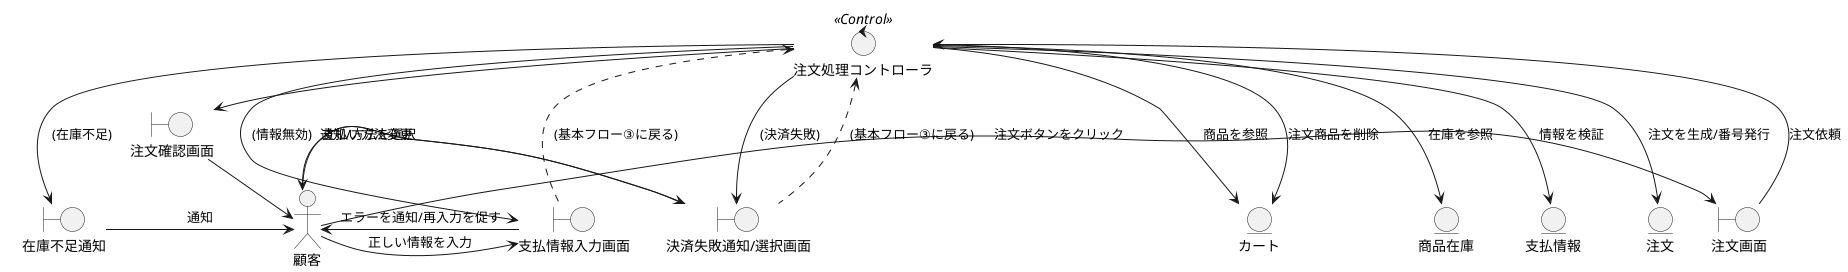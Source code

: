 @startuml Robustness Diagram - Order Flow Optimized

' 要素の定義
actor "顧客" as User

' バウンダリ要素
boundary "注文画面" as B_Order
boundary "注文確認画面" as B_Confirm
boundary "在庫不足通知" as B_Stock_Error
boundary "支払情報入力画面" as B_Pay_Input
boundary "決済失敗通知/選択画面" as B_Pay_Fail

' コントロール要素を一つに集約し、関連する操作を記述
control "注文処理コントローラ" as C_Order_Main <<Control>>

' エンティティ要素
entity "カート" as E_Cart
entity "商品在庫" as E_Stock
entity "支払情報" as E_Payment
entity "注文" as E_Order

'======================================================
' 基本フロー (Primary Flow)
'======================================================

' ①注文開始
User -> B_Order : 注文ボタンをクリック
B_Order -> C_Order_Main : 注文依頼

' ②在庫確認
C_Order_Main --> E_Stock : 在庫を参照
C_Order_Main --> E_Cart : 商品を参照
' (在庫OKの場合、そのまま処理を続行)

' ③支払情報確認
C_Order_Main --> E_Payment : 情報を検証

' ④決済処理
' (決済成功の場合、そのまま処理を続行)

' ⑤, ⑥注文確定と削除
C_Order_Main --> E_Order : 注文を生成/番号発行
C_Order_Main --> E_Cart : 注文商品を削除

' ⑦完了
C_Order_Main -> B_Confirm : 注文確認を表示
B_Confirm -> User : 確認メール送信/画面表示

'======================================================
' 代替フロー (Alternative Flows) - 戻り線を明確化
'======================================================

' 代替フローA (在庫不足)
' C_Order_Main の処理中に発生
C_Order_Main -[hidden]down-> B_Stock_Error
C_Order_Main -l-> B_Stock_Error : (在庫不足)
B_Stock_Error -> User : 通知

' 代替フローB (支払情報無効)
' C_Order_Main の処理中に発生。戻り線がフローを迂回するように記述
C_Order_Main -[hidden]down-> B_Pay_Input
C_Order_Main -r-> B_Pay_Input : (情報無効)
B_Pay_Input -> User : エラーを通知/再入力を促す
User -> B_Pay_Input : 正しい情報を入力
B_Pay_Input -[dashed]l-> C_Order_Main : (基本フロー③に戻る)

' 代替フローC (決済失敗)
' C_Order_Main の処理中に発生。戻り線がフローを迂回するように記述
C_Order_Main -[hidden]down-> B_Pay_Fail
C_Order_Main -r-> B_Pay_Fail : (決済失敗)
B_Pay_Fail -> User : 通知/方法を選択
User -> B_Pay_Fail : 支払い方法変更
B_Pay_Fail -[dashed]l-> C_Order_Main : (基本フロー③に戻る)

@enduml